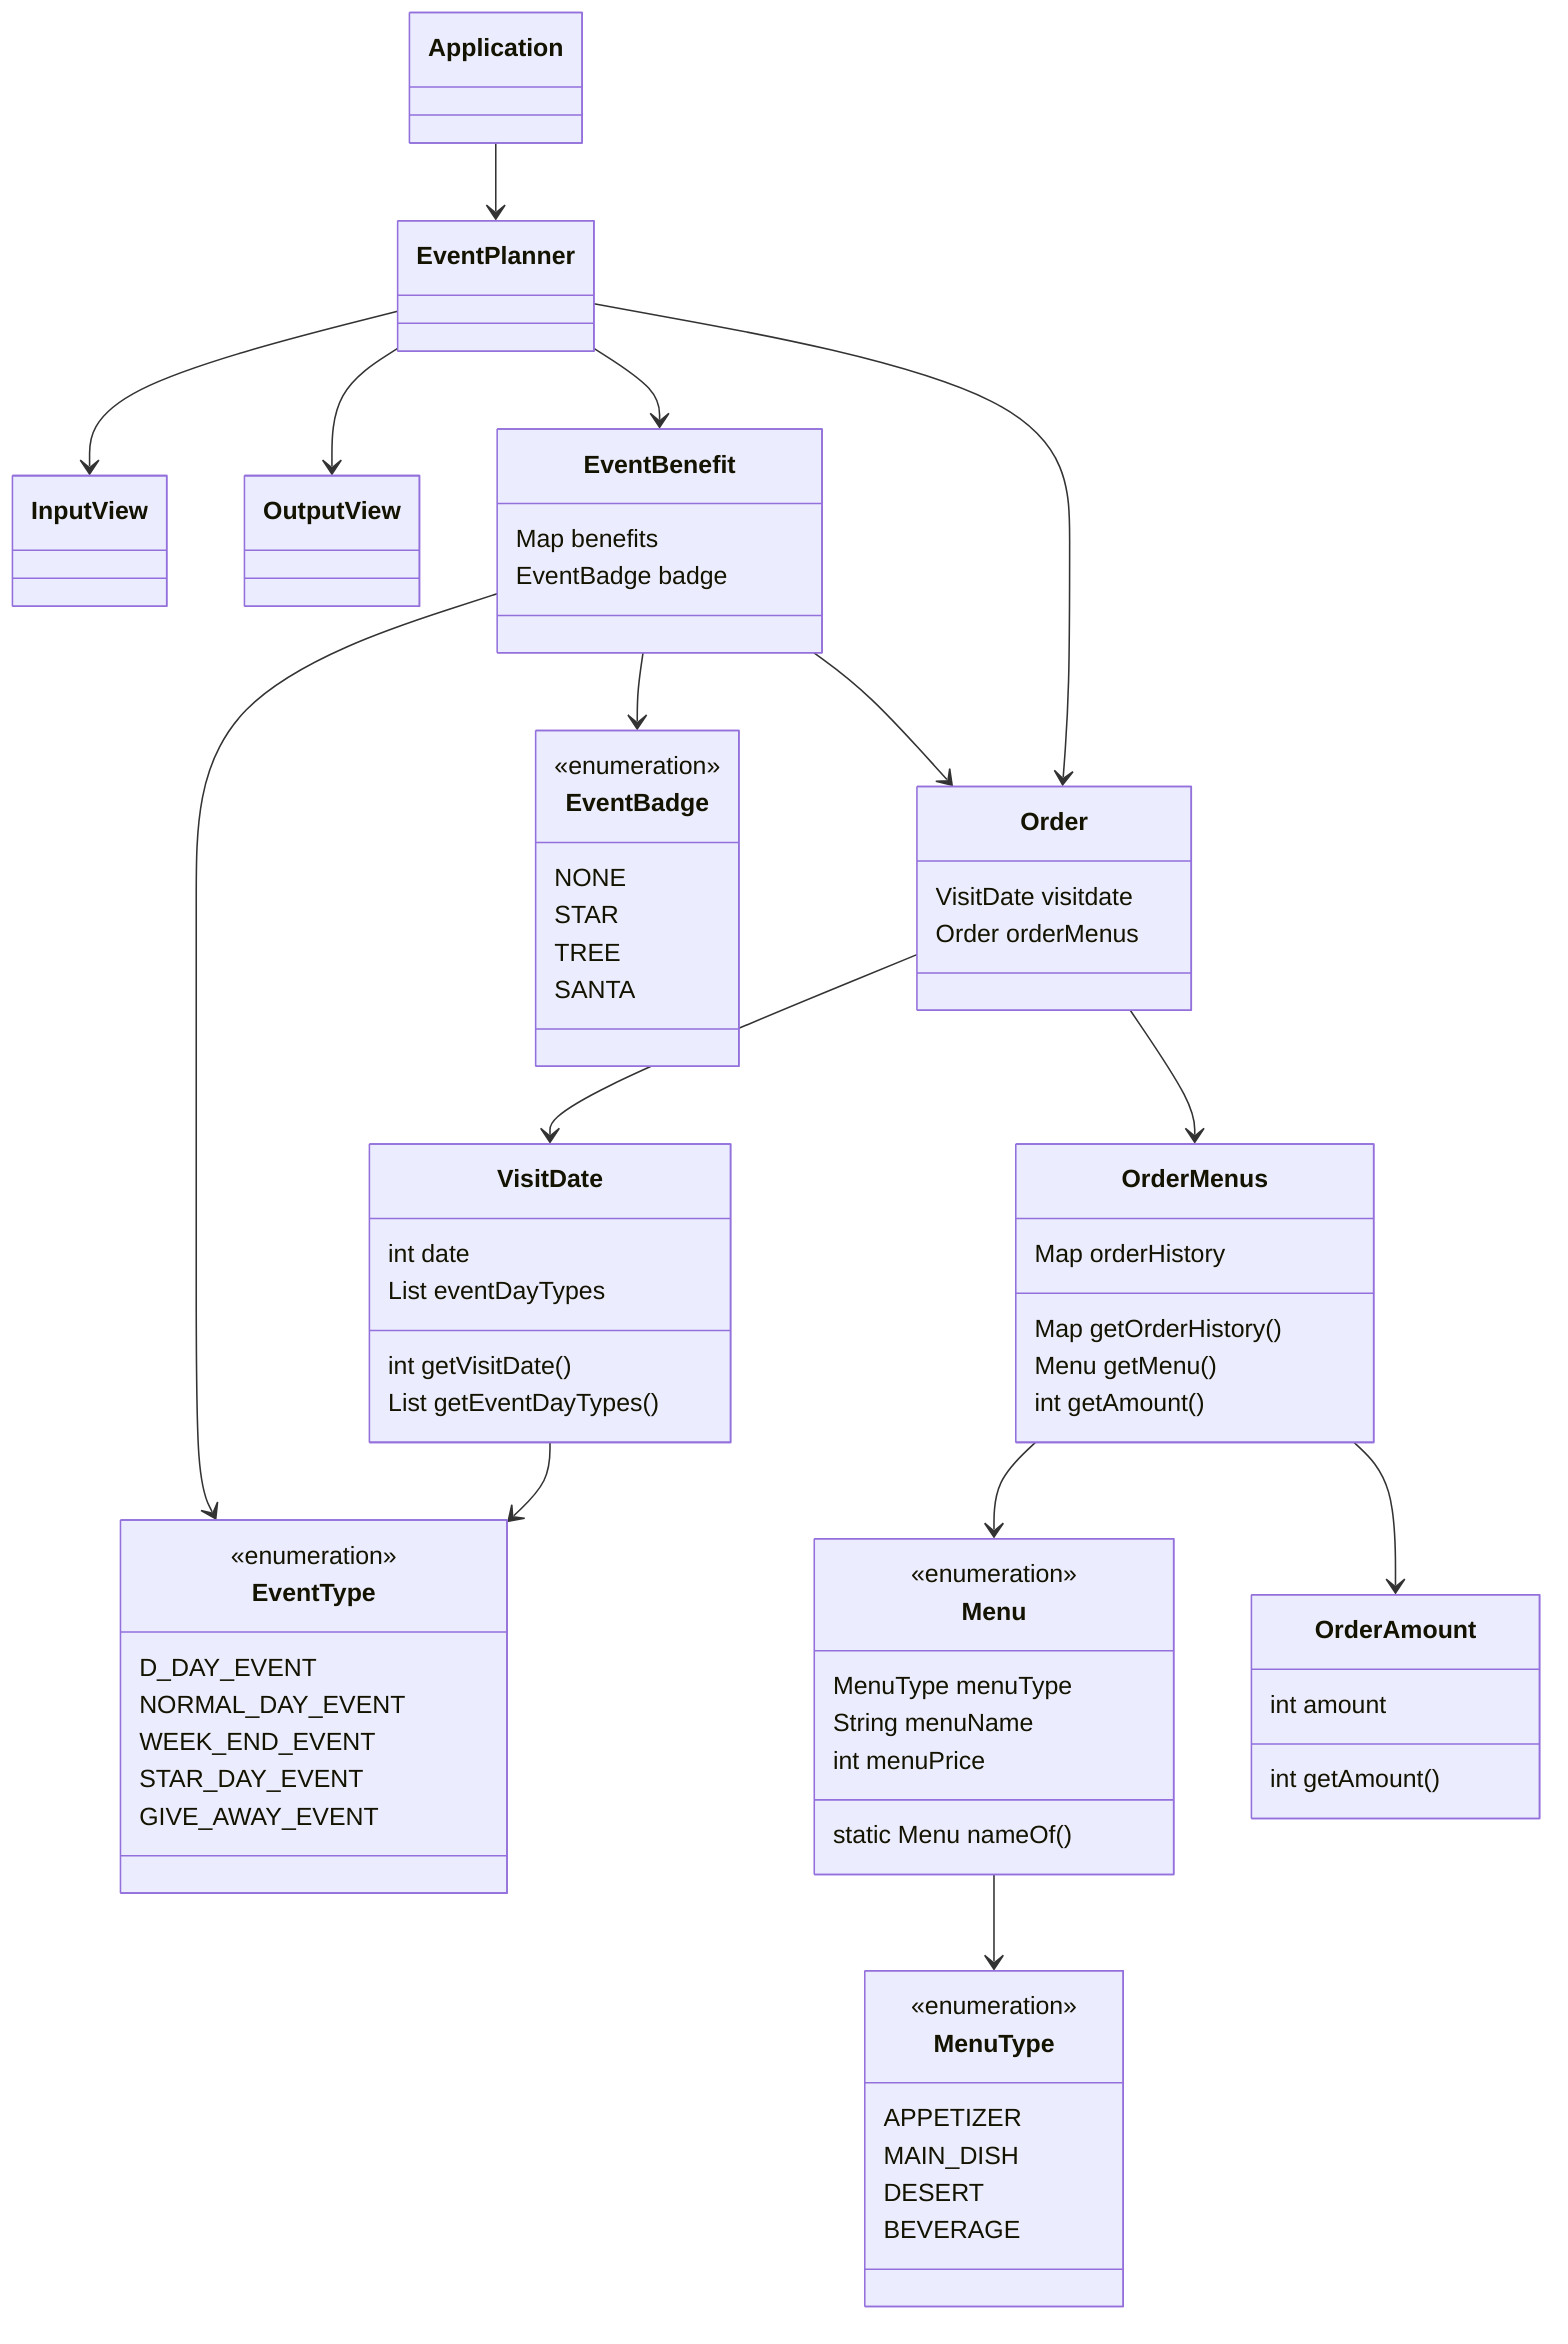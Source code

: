 classDiagram
    class Application
    Application --> EventPlanner

    class EventPlanner
    EventPlanner --> InputView
    EventPlanner --> OutputView
    EventPlanner --> Order
    EventPlanner --> EventBenefit
    class InputView
    class OutputView

    class Order {
        VisitDate visitdate
        Order orderMenus
    }
    Order --> VisitDate
    Order --> OrderMenus

    class VisitDate {
        int date
        List<EventDayType> eventDayTypes
        int getVisitDate()
        List<EventType> getEventDayTypes()
    }
    VisitDate --> EventType

    class OrderMenus {
        Map<Menu, OrderAmount> orderHistory
        Map<Menu, OrderAmount> getOrderHistory()
        Menu getMenu()
        int getAmount()
    }
    OrderMenus --> Menu
    OrderMenus --> OrderAmount
    class OrderAmount {
        int amount
        int getAmount()
    }
    class Menu {
        <<enumeration>>
        MenuType menuType
        String menuName
        int menuPrice
        static Menu nameOf()
    }
    Menu --> MenuType
    class MenuType {
        <<enumeration>>
        APPETIZER
        MAIN_DISH
        DESERT
        BEVERAGE
    }

    class EventBenefit {
        Map<EventType, Integer> benefits
        EventBadge badge
    }
    EventBenefit --> Order
    EventBenefit --> EventType
    EventBenefit --> EventBadge
    class EventType {
        <<enumeration>>
        D_DAY_EVENT
        NORMAL_DAY_EVENT
        WEEK_END_EVENT
        STAR_DAY_EVENT
        GIVE_AWAY_EVENT
    }
    class EventBadge {
        <<enumeration>>
        NONE
        STAR
        TREE
        SANTA
    }